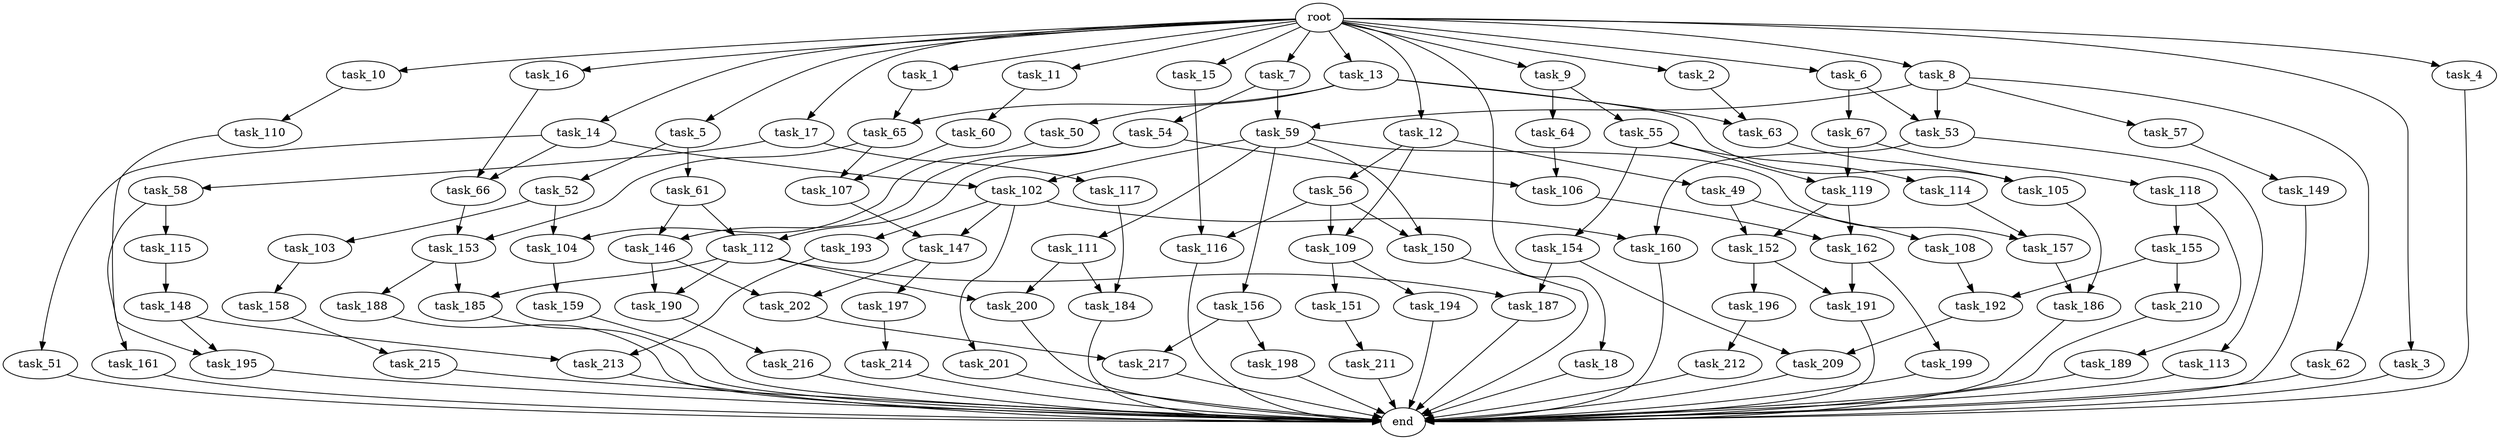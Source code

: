 digraph G {
  task_67 [size="30923764531.200001"];
  task_193 [size="30923764531.200001"];
  task_12 [size="102.400000"];
  task_201 [size="30923764531.200001"];
  task_5 [size="102.400000"];
  task_162 [size="34359738368.000000"];
  task_217 [size="55834574848.000000"];
  task_49 [size="54975581388.800003"];
  task_196 [size="13743895347.200001"];
  task_55 [size="3435973836.800000"];
  task_17 [size="102.400000"];
  task_2 [size="102.400000"];
  task_202 [size="116823110451.200012"];
  task_216 [size="3435973836.800000"];
  task_161 [size="42090679500.800003"];
  task_60 [size="54975581388.800003"];
  task_102 [size="85899345920.000000"];
  task_15 [size="102.400000"];
  task_58 [size="13743895347.200001"];
  task_11 [size="102.400000"];
  task_150 [size="38654705664.000000"];
  task_54 [size="13743895347.200001"];
  task_151 [size="7730941132.800000"];
  task_53 [size="116823110451.200012"];
  task_64 [size="3435973836.800000"];
  task_156 [size="30923764531.200001"];
  task_200 [size="140874927308.800018"];
  task_104 [size="76450417868.800003"];
  end [size="0.000000"];
  root [size="0.000000"];
  task_147 [size="85899345920.000000"];
  task_119 [size="77309411328.000000"];
  task_152 [size="100502234726.400009"];
  task_190 [size="116823110451.200012"];
  task_114 [size="7730941132.800000"];
  task_8 [size="102.400000"];
  task_63 [size="107374182400.000000"];
  task_215 [size="7730941132.800000"];
  task_109 [size="62706522521.600006"];
  task_18 [size="102.400000"];
  task_194 [size="7730941132.800000"];
  task_105 [size="52398601011.200005"];
  task_57 [size="85899345920.000000"];
  task_106 [size="100502234726.400009"];
  task_198 [size="13743895347.200001"];
  task_195 [size="24910810316.800003"];
  task_188 [size="85899345920.000000"];
  task_116 [size="93630287052.800003"];
  task_199 [size="69578470195.199997"];
  task_148 [size="3435973836.800000"];
  task_213 [size="91053306675.200012"];
  task_1 [size="102.400000"];
  task_3 [size="102.400000"];
  task_185 [size="171798691840.000000"];
  task_56 [size="54975581388.800003"];
  task_212 [size="3435973836.800000"];
  task_157 [size="61847529062.400002"];
  task_7 [size="102.400000"];
  task_189 [size="69578470195.199997"];
  task_66 [size="62706522521.600006"];
  task_9 [size="102.400000"];
  task_149 [size="21474836480.000000"];
  task_187 [size="89335319756.800003"];
  task_4 [size="102.400000"];
  task_111 [size="30923764531.200001"];
  task_146 [size="155477816115.200012"];
  task_117 [size="13743895347.200001"];
  task_16 [size="102.400000"];
  task_50 [size="21474836480.000000"];
  task_159 [size="85899345920.000000"];
  task_154 [size="7730941132.800000"];
  task_6 [size="102.400000"];
  task_160 [size="73014444032.000000"];
  task_62 [size="85899345920.000000"];
  task_192 [size="44667659878.400002"];
  task_103 [size="54975581388.800003"];
  task_112 [size="155477816115.200012"];
  task_52 [size="7730941132.800000"];
  task_65 [size="107374182400.000000"];
  task_115 [size="42090679500.800003"];
  task_51 [size="54975581388.800003"];
  task_113 [size="42090679500.800003"];
  task_158 [size="21474836480.000000"];
  task_118 [size="69578470195.199997"];
  task_186 [size="73014444032.000000"];
  task_184 [size="124554051584.000000"];
  task_191 [size="83322365542.400009"];
  task_210 [size="30923764531.200001"];
  task_211 [size="54975581388.800003"];
  task_13 [size="102.400000"];
  task_61 [size="7730941132.800000"];
  task_209 [size="45526653337.600006"];
  task_214 [size="85899345920.000000"];
  task_59 [size="99643241267.200012"];
  task_155 [size="69578470195.199997"];
  task_197 [size="85899345920.000000"];
  task_10 [size="102.400000"];
  task_107 [size="17179869184.000000"];
  task_110 [size="3435973836.800000"];
  task_108 [size="69578470195.199997"];
  task_153 [size="11166914969.600000"];
  task_14 [size="102.400000"];

  task_67 -> task_118 [size="679477248.000000"];
  task_67 -> task_119 [size="679477248.000000"];
  task_193 -> task_213 [size="679477248.000000"];
  task_12 -> task_49 [size="536870912.000000"];
  task_12 -> task_56 [size="536870912.000000"];
  task_12 -> task_109 [size="536870912.000000"];
  task_201 -> end [size="1.000000"];
  task_5 -> task_52 [size="75497472.000000"];
  task_5 -> task_61 [size="75497472.000000"];
  task_162 -> task_199 [size="679477248.000000"];
  task_162 -> task_191 [size="679477248.000000"];
  task_217 -> end [size="1.000000"];
  task_49 -> task_152 [size="679477248.000000"];
  task_49 -> task_108 [size="679477248.000000"];
  task_196 -> task_212 [size="33554432.000000"];
  task_55 -> task_119 [size="75497472.000000"];
  task_55 -> task_114 [size="75497472.000000"];
  task_55 -> task_154 [size="75497472.000000"];
  task_17 -> task_117 [size="134217728.000000"];
  task_17 -> task_58 [size="134217728.000000"];
  task_2 -> task_63 [size="838860800.000000"];
  task_202 -> task_217 [size="411041792.000000"];
  task_216 -> end [size="1.000000"];
  task_161 -> end [size="1.000000"];
  task_60 -> task_107 [size="134217728.000000"];
  task_102 -> task_160 [size="301989888.000000"];
  task_102 -> task_193 [size="301989888.000000"];
  task_102 -> task_147 [size="301989888.000000"];
  task_102 -> task_201 [size="301989888.000000"];
  task_15 -> task_116 [size="838860800.000000"];
  task_58 -> task_115 [size="411041792.000000"];
  task_58 -> task_161 [size="411041792.000000"];
  task_11 -> task_60 [size="536870912.000000"];
  task_150 -> end [size="1.000000"];
  task_54 -> task_112 [size="679477248.000000"];
  task_54 -> task_106 [size="679477248.000000"];
  task_54 -> task_146 [size="679477248.000000"];
  task_151 -> task_211 [size="536870912.000000"];
  task_53 -> task_160 [size="411041792.000000"];
  task_53 -> task_113 [size="411041792.000000"];
  task_64 -> task_106 [size="301989888.000000"];
  task_156 -> task_217 [size="134217728.000000"];
  task_156 -> task_198 [size="134217728.000000"];
  task_200 -> end [size="1.000000"];
  task_104 -> task_159 [size="838860800.000000"];
  root -> task_7 [size="1.000000"];
  root -> task_8 [size="1.000000"];
  root -> task_12 [size="1.000000"];
  root -> task_18 [size="1.000000"];
  root -> task_1 [size="1.000000"];
  root -> task_3 [size="1.000000"];
  root -> task_16 [size="1.000000"];
  root -> task_5 [size="1.000000"];
  root -> task_10 [size="1.000000"];
  root -> task_6 [size="1.000000"];
  root -> task_17 [size="1.000000"];
  root -> task_9 [size="1.000000"];
  root -> task_11 [size="1.000000"];
  root -> task_4 [size="1.000000"];
  root -> task_13 [size="1.000000"];
  root -> task_2 [size="1.000000"];
  root -> task_14 [size="1.000000"];
  root -> task_15 [size="1.000000"];
  task_147 -> task_202 [size="838860800.000000"];
  task_147 -> task_197 [size="838860800.000000"];
  task_119 -> task_152 [size="301989888.000000"];
  task_119 -> task_162 [size="301989888.000000"];
  task_152 -> task_196 [size="134217728.000000"];
  task_152 -> task_191 [size="134217728.000000"];
  task_190 -> task_216 [size="33554432.000000"];
  task_114 -> task_157 [size="301989888.000000"];
  task_8 -> task_59 [size="838860800.000000"];
  task_8 -> task_62 [size="838860800.000000"];
  task_8 -> task_53 [size="838860800.000000"];
  task_8 -> task_57 [size="838860800.000000"];
  task_63 -> task_105 [size="301989888.000000"];
  task_215 -> end [size="1.000000"];
  task_109 -> task_194 [size="75497472.000000"];
  task_109 -> task_151 [size="75497472.000000"];
  task_18 -> end [size="1.000000"];
  task_194 -> end [size="1.000000"];
  task_105 -> task_186 [size="679477248.000000"];
  task_57 -> task_149 [size="209715200.000000"];
  task_106 -> task_162 [size="33554432.000000"];
  task_198 -> end [size="1.000000"];
  task_195 -> end [size="1.000000"];
  task_188 -> end [size="1.000000"];
  task_116 -> end [size="1.000000"];
  task_199 -> end [size="1.000000"];
  task_148 -> task_195 [size="209715200.000000"];
  task_148 -> task_213 [size="209715200.000000"];
  task_213 -> end [size="1.000000"];
  task_1 -> task_65 [size="838860800.000000"];
  task_3 -> end [size="1.000000"];
  task_185 -> end [size="1.000000"];
  task_56 -> task_109 [size="75497472.000000"];
  task_56 -> task_150 [size="75497472.000000"];
  task_56 -> task_116 [size="75497472.000000"];
  task_212 -> end [size="1.000000"];
  task_157 -> task_186 [size="33554432.000000"];
  task_7 -> task_59 [size="134217728.000000"];
  task_7 -> task_54 [size="134217728.000000"];
  task_189 -> end [size="1.000000"];
  task_66 -> task_153 [size="75497472.000000"];
  task_9 -> task_64 [size="33554432.000000"];
  task_9 -> task_55 [size="33554432.000000"];
  task_149 -> end [size="1.000000"];
  task_187 -> end [size="1.000000"];
  task_4 -> end [size="1.000000"];
  task_111 -> task_184 [size="536870912.000000"];
  task_111 -> task_200 [size="536870912.000000"];
  task_146 -> task_190 [size="301989888.000000"];
  task_146 -> task_202 [size="301989888.000000"];
  task_117 -> task_184 [size="679477248.000000"];
  task_16 -> task_66 [size="75497472.000000"];
  task_50 -> task_104 [size="209715200.000000"];
  task_159 -> end [size="1.000000"];
  task_154 -> task_187 [size="33554432.000000"];
  task_154 -> task_209 [size="33554432.000000"];
  task_6 -> task_67 [size="301989888.000000"];
  task_6 -> task_53 [size="301989888.000000"];
  task_160 -> end [size="1.000000"];
  task_62 -> end [size="1.000000"];
  task_192 -> task_209 [size="411041792.000000"];
  task_103 -> task_158 [size="209715200.000000"];
  task_112 -> task_190 [size="838860800.000000"];
  task_112 -> task_187 [size="838860800.000000"];
  task_112 -> task_200 [size="838860800.000000"];
  task_112 -> task_185 [size="838860800.000000"];
  task_52 -> task_104 [size="536870912.000000"];
  task_52 -> task_103 [size="536870912.000000"];
  task_65 -> task_153 [size="33554432.000000"];
  task_65 -> task_107 [size="33554432.000000"];
  task_115 -> task_148 [size="33554432.000000"];
  task_51 -> end [size="1.000000"];
  task_113 -> end [size="1.000000"];
  task_158 -> task_215 [size="75497472.000000"];
  task_118 -> task_189 [size="679477248.000000"];
  task_118 -> task_155 [size="679477248.000000"];
  task_186 -> end [size="1.000000"];
  task_184 -> end [size="1.000000"];
  task_191 -> end [size="1.000000"];
  task_210 -> end [size="1.000000"];
  task_211 -> end [size="1.000000"];
  task_13 -> task_63 [size="209715200.000000"];
  task_13 -> task_50 [size="209715200.000000"];
  task_13 -> task_65 [size="209715200.000000"];
  task_13 -> task_105 [size="209715200.000000"];
  task_61 -> task_112 [size="838860800.000000"];
  task_61 -> task_146 [size="838860800.000000"];
  task_209 -> end [size="1.000000"];
  task_214 -> end [size="1.000000"];
  task_59 -> task_111 [size="301989888.000000"];
  task_59 -> task_150 [size="301989888.000000"];
  task_59 -> task_102 [size="301989888.000000"];
  task_59 -> task_156 [size="301989888.000000"];
  task_59 -> task_157 [size="301989888.000000"];
  task_155 -> task_210 [size="301989888.000000"];
  task_155 -> task_192 [size="301989888.000000"];
  task_197 -> task_214 [size="838860800.000000"];
  task_10 -> task_110 [size="33554432.000000"];
  task_107 -> task_147 [size="536870912.000000"];
  task_110 -> task_195 [size="33554432.000000"];
  task_108 -> task_192 [size="134217728.000000"];
  task_153 -> task_188 [size="838860800.000000"];
  task_153 -> task_185 [size="838860800.000000"];
  task_14 -> task_51 [size="536870912.000000"];
  task_14 -> task_66 [size="536870912.000000"];
  task_14 -> task_102 [size="536870912.000000"];
}
